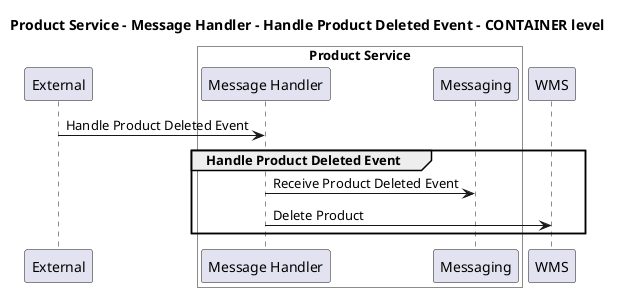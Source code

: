 @startuml

title Product Service - Message Handler - Handle Product Deleted Event - CONTAINER level

participant "External" as C4InterFlow.SoftwareSystems.ExternalSystem

box "Product Service" #White
    participant "Message Handler" as ECommercePlatform.SoftwareSystems.ProductService.Containers.MessageHandler
    participant "Messaging" as ECommercePlatform.SoftwareSystems.ProductService.Containers.Messaging
end box

participant "WMS" as ECommercePlatform.SoftwareSystems.WMS

C4InterFlow.SoftwareSystems.ExternalSystem -> ECommercePlatform.SoftwareSystems.ProductService.Containers.MessageHandler : Handle Product Deleted Event
group Handle Product Deleted Event
ECommercePlatform.SoftwareSystems.ProductService.Containers.MessageHandler -> ECommercePlatform.SoftwareSystems.ProductService.Containers.Messaging : Receive Product Deleted Event
ECommercePlatform.SoftwareSystems.ProductService.Containers.MessageHandler -> ECommercePlatform.SoftwareSystems.WMS : Delete Product
end


@enduml
